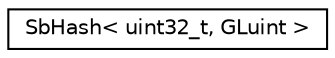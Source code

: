 digraph "Graphical Class Hierarchy"
{
 // LATEX_PDF_SIZE
  edge [fontname="Helvetica",fontsize="10",labelfontname="Helvetica",labelfontsize="10"];
  node [fontname="Helvetica",fontsize="10",shape=record];
  rankdir="LR";
  Node0 [label="SbHash\< uint32_t, GLuint \>",height=0.2,width=0.4,color="black", fillcolor="white", style="filled",URL="$classSbHash.html",tooltip=" "];
}
